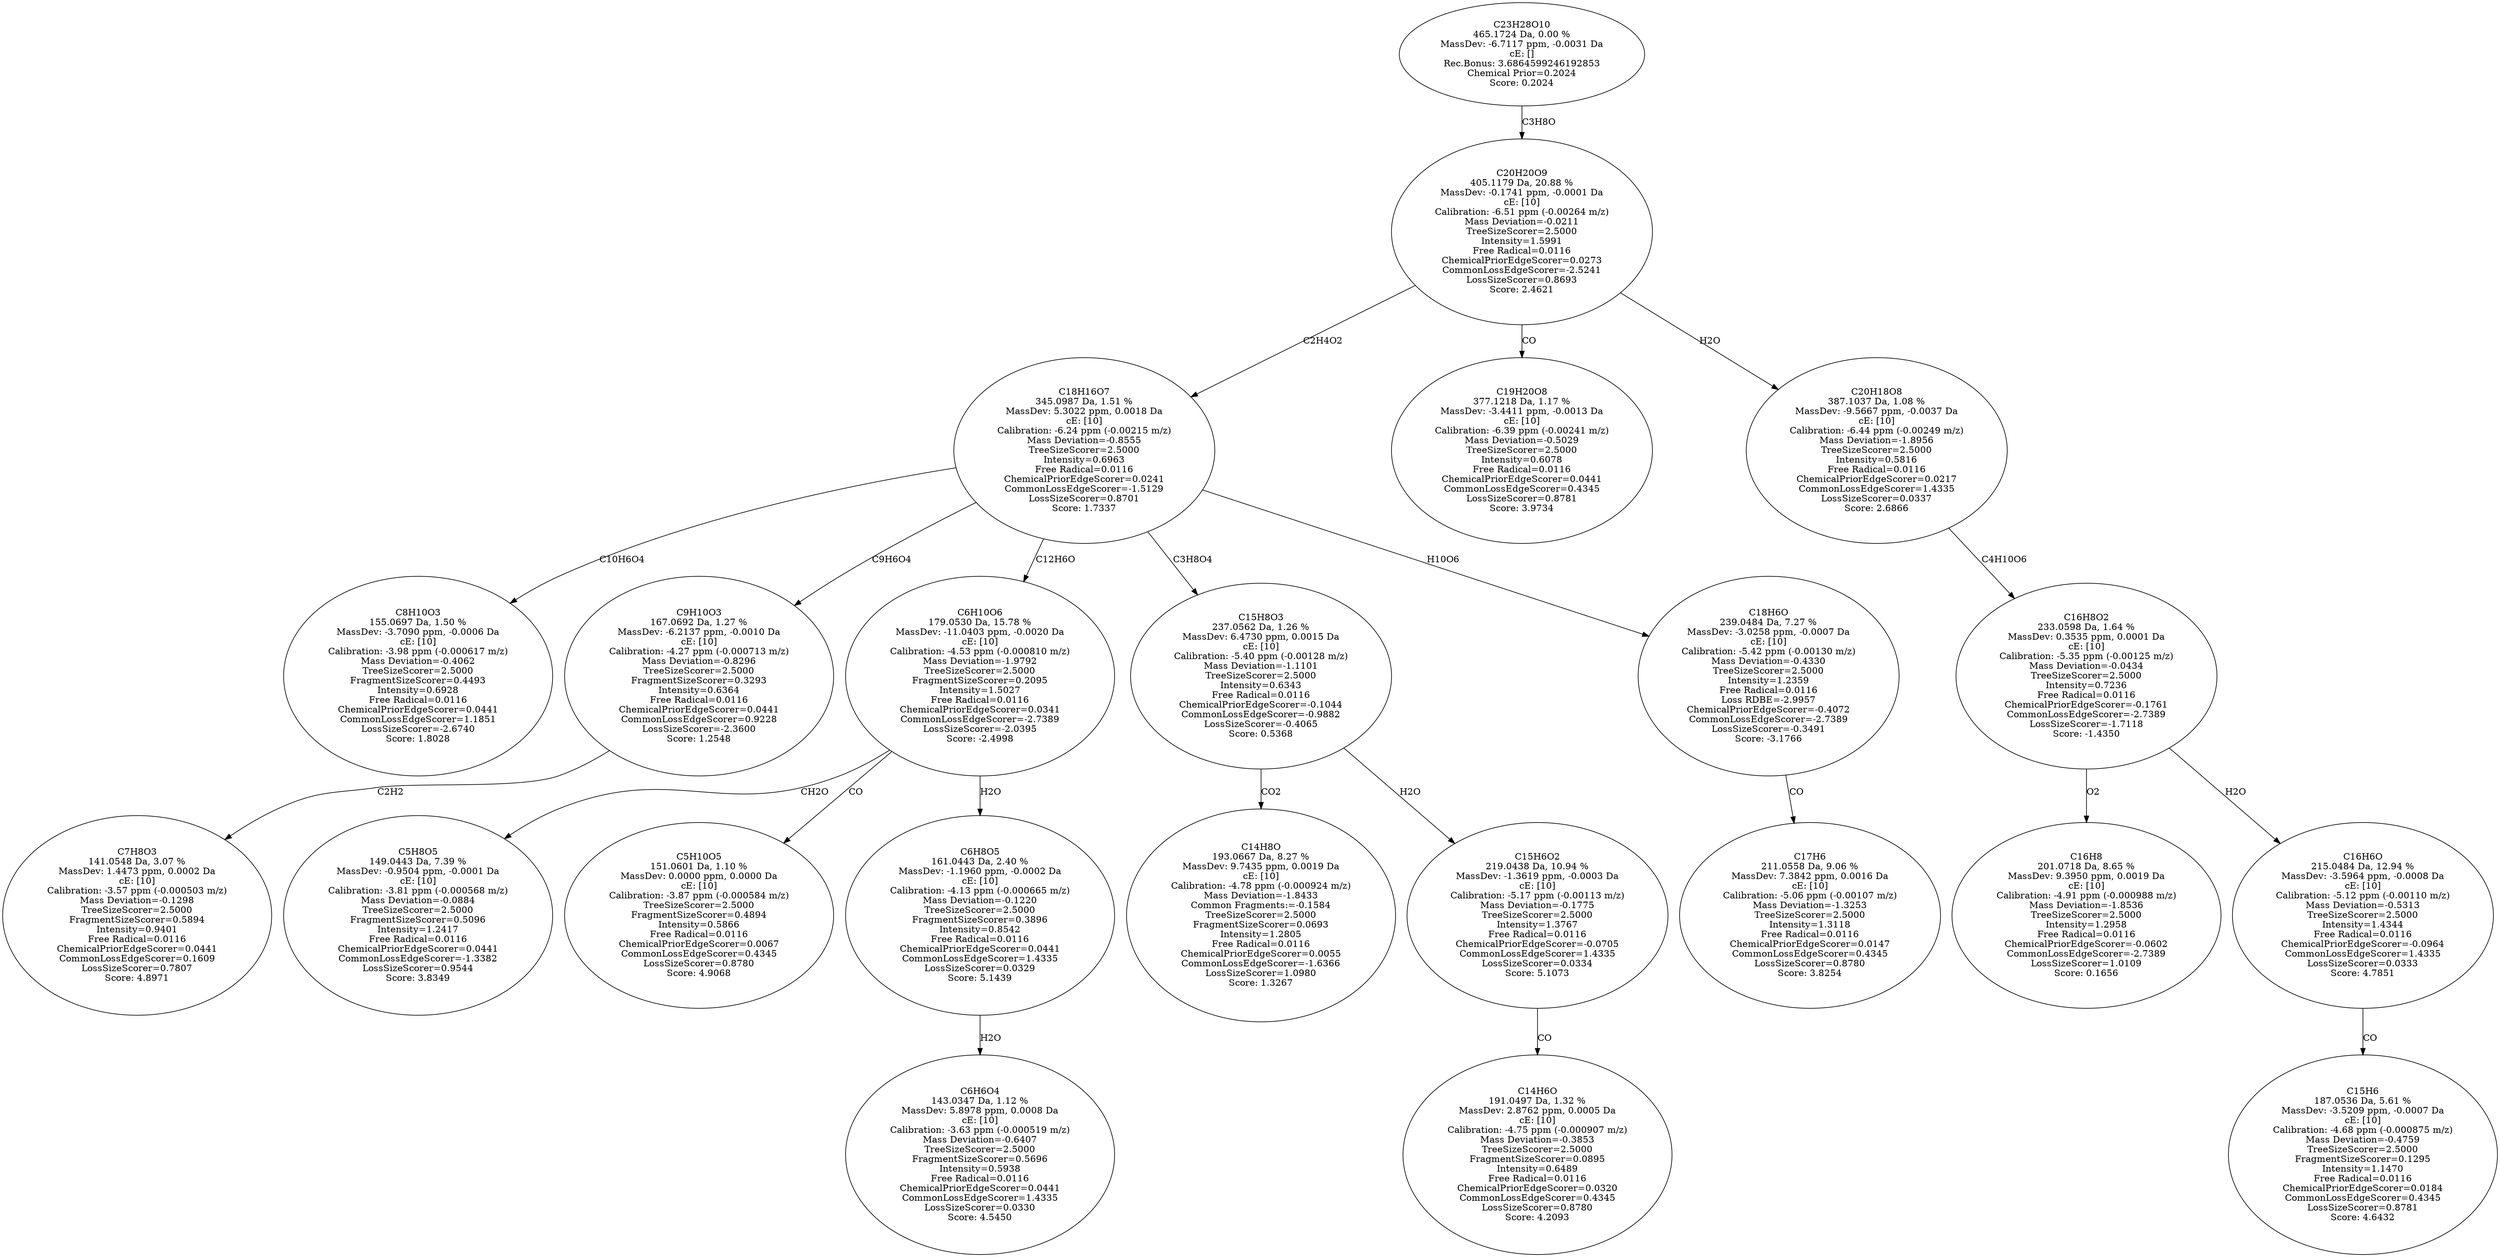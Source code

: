 strict digraph {
v1 [label="C8H10O3\n155.0697 Da, 1.50 %\nMassDev: -3.7090 ppm, -0.0006 Da\ncE: [10]\nCalibration: -3.98 ppm (-0.000617 m/z)\nMass Deviation=-0.4062\nTreeSizeScorer=2.5000\nFragmentSizeScorer=0.4493\nIntensity=0.6928\nFree Radical=0.0116\nChemicalPriorEdgeScorer=0.0441\nCommonLossEdgeScorer=1.1851\nLossSizeScorer=-2.6740\nScore: 1.8028"];
v2 [label="C7H8O3\n141.0548 Da, 3.07 %\nMassDev: 1.4473 ppm, 0.0002 Da\ncE: [10]\nCalibration: -3.57 ppm (-0.000503 m/z)\nMass Deviation=-0.1298\nTreeSizeScorer=2.5000\nFragmentSizeScorer=0.5894\nIntensity=0.9401\nFree Radical=0.0116\nChemicalPriorEdgeScorer=0.0441\nCommonLossEdgeScorer=0.1609\nLossSizeScorer=0.7807\nScore: 4.8971"];
v3 [label="C9H10O3\n167.0692 Da, 1.27 %\nMassDev: -6.2137 ppm, -0.0010 Da\ncE: [10]\nCalibration: -4.27 ppm (-0.000713 m/z)\nMass Deviation=-0.8296\nTreeSizeScorer=2.5000\nFragmentSizeScorer=0.3293\nIntensity=0.6364\nFree Radical=0.0116\nChemicalPriorEdgeScorer=0.0441\nCommonLossEdgeScorer=0.9228\nLossSizeScorer=-2.3600\nScore: 1.2548"];
v4 [label="C5H8O5\n149.0443 Da, 7.39 %\nMassDev: -0.9504 ppm, -0.0001 Da\ncE: [10]\nCalibration: -3.81 ppm (-0.000568 m/z)\nMass Deviation=-0.0884\nTreeSizeScorer=2.5000\nFragmentSizeScorer=0.5096\nIntensity=1.2417\nFree Radical=0.0116\nChemicalPriorEdgeScorer=0.0441\nCommonLossEdgeScorer=-1.3382\nLossSizeScorer=0.9544\nScore: 3.8349"];
v5 [label="C5H10O5\n151.0601 Da, 1.10 %\nMassDev: 0.0000 ppm, 0.0000 Da\ncE: [10]\nCalibration: -3.87 ppm (-0.000584 m/z)\nTreeSizeScorer=2.5000\nFragmentSizeScorer=0.4894\nIntensity=0.5866\nFree Radical=0.0116\nChemicalPriorEdgeScorer=0.0067\nCommonLossEdgeScorer=0.4345\nLossSizeScorer=0.8780\nScore: 4.9068"];
v6 [label="C6H6O4\n143.0347 Da, 1.12 %\nMassDev: 5.8978 ppm, 0.0008 Da\ncE: [10]\nCalibration: -3.63 ppm (-0.000519 m/z)\nMass Deviation=-0.6407\nTreeSizeScorer=2.5000\nFragmentSizeScorer=0.5696\nIntensity=0.5938\nFree Radical=0.0116\nChemicalPriorEdgeScorer=0.0441\nCommonLossEdgeScorer=1.4335\nLossSizeScorer=0.0330\nScore: 4.5450"];
v7 [label="C6H8O5\n161.0443 Da, 2.40 %\nMassDev: -1.1960 ppm, -0.0002 Da\ncE: [10]\nCalibration: -4.13 ppm (-0.000665 m/z)\nMass Deviation=-0.1220\nTreeSizeScorer=2.5000\nFragmentSizeScorer=0.3896\nIntensity=0.8542\nFree Radical=0.0116\nChemicalPriorEdgeScorer=0.0441\nCommonLossEdgeScorer=1.4335\nLossSizeScorer=0.0329\nScore: 5.1439"];
v8 [label="C6H10O6\n179.0530 Da, 15.78 %\nMassDev: -11.0403 ppm, -0.0020 Da\ncE: [10]\nCalibration: -4.53 ppm (-0.000810 m/z)\nMass Deviation=-1.9792\nTreeSizeScorer=2.5000\nFragmentSizeScorer=0.2095\nIntensity=1.5027\nFree Radical=0.0116\nChemicalPriorEdgeScorer=0.0341\nCommonLossEdgeScorer=-2.7389\nLossSizeScorer=-2.0395\nScore: -2.4998"];
v9 [label="C14H8O\n193.0667 Da, 8.27 %\nMassDev: 9.7435 ppm, 0.0019 Da\ncE: [10]\nCalibration: -4.78 ppm (-0.000924 m/z)\nMass Deviation=-1.8433\nCommon Fragments:=-0.1584\nTreeSizeScorer=2.5000\nFragmentSizeScorer=0.0693\nIntensity=1.2805\nFree Radical=0.0116\nChemicalPriorEdgeScorer=0.0055\nCommonLossEdgeScorer=-1.6366\nLossSizeScorer=1.0980\nScore: 1.3267"];
v10 [label="C14H6O\n191.0497 Da, 1.32 %\nMassDev: 2.8762 ppm, 0.0005 Da\ncE: [10]\nCalibration: -4.75 ppm (-0.000907 m/z)\nMass Deviation=-0.3853\nTreeSizeScorer=2.5000\nFragmentSizeScorer=0.0895\nIntensity=0.6489\nFree Radical=0.0116\nChemicalPriorEdgeScorer=0.0320\nCommonLossEdgeScorer=0.4345\nLossSizeScorer=0.8780\nScore: 4.2093"];
v11 [label="C15H6O2\n219.0438 Da, 10.94 %\nMassDev: -1.3619 ppm, -0.0003 Da\ncE: [10]\nCalibration: -5.17 ppm (-0.00113 m/z)\nMass Deviation=-0.1775\nTreeSizeScorer=2.5000\nIntensity=1.3767\nFree Radical=0.0116\nChemicalPriorEdgeScorer=-0.0705\nCommonLossEdgeScorer=1.4335\nLossSizeScorer=0.0334\nScore: 5.1073"];
v12 [label="C15H8O3\n237.0562 Da, 1.26 %\nMassDev: 6.4730 ppm, 0.0015 Da\ncE: [10]\nCalibration: -5.40 ppm (-0.00128 m/z)\nMass Deviation=-1.1101\nTreeSizeScorer=2.5000\nIntensity=0.6343\nFree Radical=0.0116\nChemicalPriorEdgeScorer=-0.1044\nCommonLossEdgeScorer=-0.9882\nLossSizeScorer=-0.4065\nScore: 0.5368"];
v13 [label="C17H6\n211.0558 Da, 9.06 %\nMassDev: 7.3842 ppm, 0.0016 Da\ncE: [10]\nCalibration: -5.06 ppm (-0.00107 m/z)\nMass Deviation=-1.3253\nTreeSizeScorer=2.5000\nIntensity=1.3118\nFree Radical=0.0116\nChemicalPriorEdgeScorer=0.0147\nCommonLossEdgeScorer=0.4345\nLossSizeScorer=0.8780\nScore: 3.8254"];
v14 [label="C18H6O\n239.0484 Da, 7.27 %\nMassDev: -3.0258 ppm, -0.0007 Da\ncE: [10]\nCalibration: -5.42 ppm (-0.00130 m/z)\nMass Deviation=-0.4330\nTreeSizeScorer=2.5000\nIntensity=1.2359\nFree Radical=0.0116\nLoss RDBE=-2.9957\nChemicalPriorEdgeScorer=-0.4072\nCommonLossEdgeScorer=-2.7389\nLossSizeScorer=-0.3491\nScore: -3.1766"];
v15 [label="C18H16O7\n345.0987 Da, 1.51 %\nMassDev: 5.3022 ppm, 0.0018 Da\ncE: [10]\nCalibration: -6.24 ppm (-0.00215 m/z)\nMass Deviation=-0.8555\nTreeSizeScorer=2.5000\nIntensity=0.6963\nFree Radical=0.0116\nChemicalPriorEdgeScorer=0.0241\nCommonLossEdgeScorer=-1.5129\nLossSizeScorer=0.8701\nScore: 1.7337"];
v16 [label="C19H20O8\n377.1218 Da, 1.17 %\nMassDev: -3.4411 ppm, -0.0013 Da\ncE: [10]\nCalibration: -6.39 ppm (-0.00241 m/z)\nMass Deviation=-0.5029\nTreeSizeScorer=2.5000\nIntensity=0.6078\nFree Radical=0.0116\nChemicalPriorEdgeScorer=0.0441\nCommonLossEdgeScorer=0.4345\nLossSizeScorer=0.8781\nScore: 3.9734"];
v17 [label="C16H8\n201.0718 Da, 8.65 %\nMassDev: 9.3950 ppm, 0.0019 Da\ncE: [10]\nCalibration: -4.91 ppm (-0.000988 m/z)\nMass Deviation=-1.8536\nTreeSizeScorer=2.5000\nIntensity=1.2958\nFree Radical=0.0116\nChemicalPriorEdgeScorer=-0.0602\nCommonLossEdgeScorer=-2.7389\nLossSizeScorer=1.0109\nScore: 0.1656"];
v18 [label="C15H6\n187.0536 Da, 5.61 %\nMassDev: -3.5209 ppm, -0.0007 Da\ncE: [10]\nCalibration: -4.68 ppm (-0.000875 m/z)\nMass Deviation=-0.4759\nTreeSizeScorer=2.5000\nFragmentSizeScorer=0.1295\nIntensity=1.1470\nFree Radical=0.0116\nChemicalPriorEdgeScorer=0.0184\nCommonLossEdgeScorer=0.4345\nLossSizeScorer=0.8781\nScore: 4.6432"];
v19 [label="C16H6O\n215.0484 Da, 12.94 %\nMassDev: -3.5964 ppm, -0.0008 Da\ncE: [10]\nCalibration: -5.12 ppm (-0.00110 m/z)\nMass Deviation=-0.5313\nTreeSizeScorer=2.5000\nIntensity=1.4344\nFree Radical=0.0116\nChemicalPriorEdgeScorer=-0.0964\nCommonLossEdgeScorer=1.4335\nLossSizeScorer=0.0333\nScore: 4.7851"];
v20 [label="C16H8O2\n233.0598 Da, 1.64 %\nMassDev: 0.3535 ppm, 0.0001 Da\ncE: [10]\nCalibration: -5.35 ppm (-0.00125 m/z)\nMass Deviation=-0.0434\nTreeSizeScorer=2.5000\nIntensity=0.7236\nFree Radical=0.0116\nChemicalPriorEdgeScorer=-0.1761\nCommonLossEdgeScorer=-2.7389\nLossSizeScorer=-1.7118\nScore: -1.4350"];
v21 [label="C20H18O8\n387.1037 Da, 1.08 %\nMassDev: -9.5667 ppm, -0.0037 Da\ncE: [10]\nCalibration: -6.44 ppm (-0.00249 m/z)\nMass Deviation=-1.8956\nTreeSizeScorer=2.5000\nIntensity=0.5816\nFree Radical=0.0116\nChemicalPriorEdgeScorer=0.0217\nCommonLossEdgeScorer=1.4335\nLossSizeScorer=0.0337\nScore: 2.6866"];
v22 [label="C20H20O9\n405.1179 Da, 20.88 %\nMassDev: -0.1741 ppm, -0.0001 Da\ncE: [10]\nCalibration: -6.51 ppm (-0.00264 m/z)\nMass Deviation=-0.0211\nTreeSizeScorer=2.5000\nIntensity=1.5991\nFree Radical=0.0116\nChemicalPriorEdgeScorer=0.0273\nCommonLossEdgeScorer=-2.5241\nLossSizeScorer=0.8693\nScore: 2.4621"];
v23 [label="C23H28O10\n465.1724 Da, 0.00 %\nMassDev: -6.7117 ppm, -0.0031 Da\ncE: []\nRec.Bonus: 3.6864599246192853\nChemical Prior=0.2024\nScore: 0.2024"];
v15 -> v1 [label="C10H6O4"];
v3 -> v2 [label="C2H2"];
v15 -> v3 [label="C9H6O4"];
v8 -> v4 [label="CH2O"];
v8 -> v5 [label="CO"];
v7 -> v6 [label="H2O"];
v8 -> v7 [label="H2O"];
v15 -> v8 [label="C12H6O"];
v12 -> v9 [label="CO2"];
v11 -> v10 [label="CO"];
v12 -> v11 [label="H2O"];
v15 -> v12 [label="C3H8O4"];
v14 -> v13 [label="CO"];
v15 -> v14 [label="H10O6"];
v22 -> v15 [label="C2H4O2"];
v22 -> v16 [label="CO"];
v20 -> v17 [label="O2"];
v19 -> v18 [label="CO"];
v20 -> v19 [label="H2O"];
v21 -> v20 [label="C4H10O6"];
v22 -> v21 [label="H2O"];
v23 -> v22 [label="C3H8O"];
}